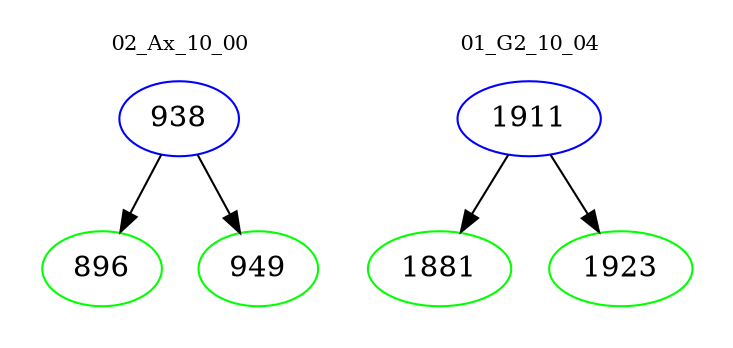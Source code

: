 digraph{
subgraph cluster_0 {
color = white
label = "02_Ax_10_00";
fontsize=10;
T0_938 [label="938", color="blue"]
T0_938 -> T0_896 [color="black"]
T0_896 [label="896", color="green"]
T0_938 -> T0_949 [color="black"]
T0_949 [label="949", color="green"]
}
subgraph cluster_1 {
color = white
label = "01_G2_10_04";
fontsize=10;
T1_1911 [label="1911", color="blue"]
T1_1911 -> T1_1881 [color="black"]
T1_1881 [label="1881", color="green"]
T1_1911 -> T1_1923 [color="black"]
T1_1923 [label="1923", color="green"]
}
}
